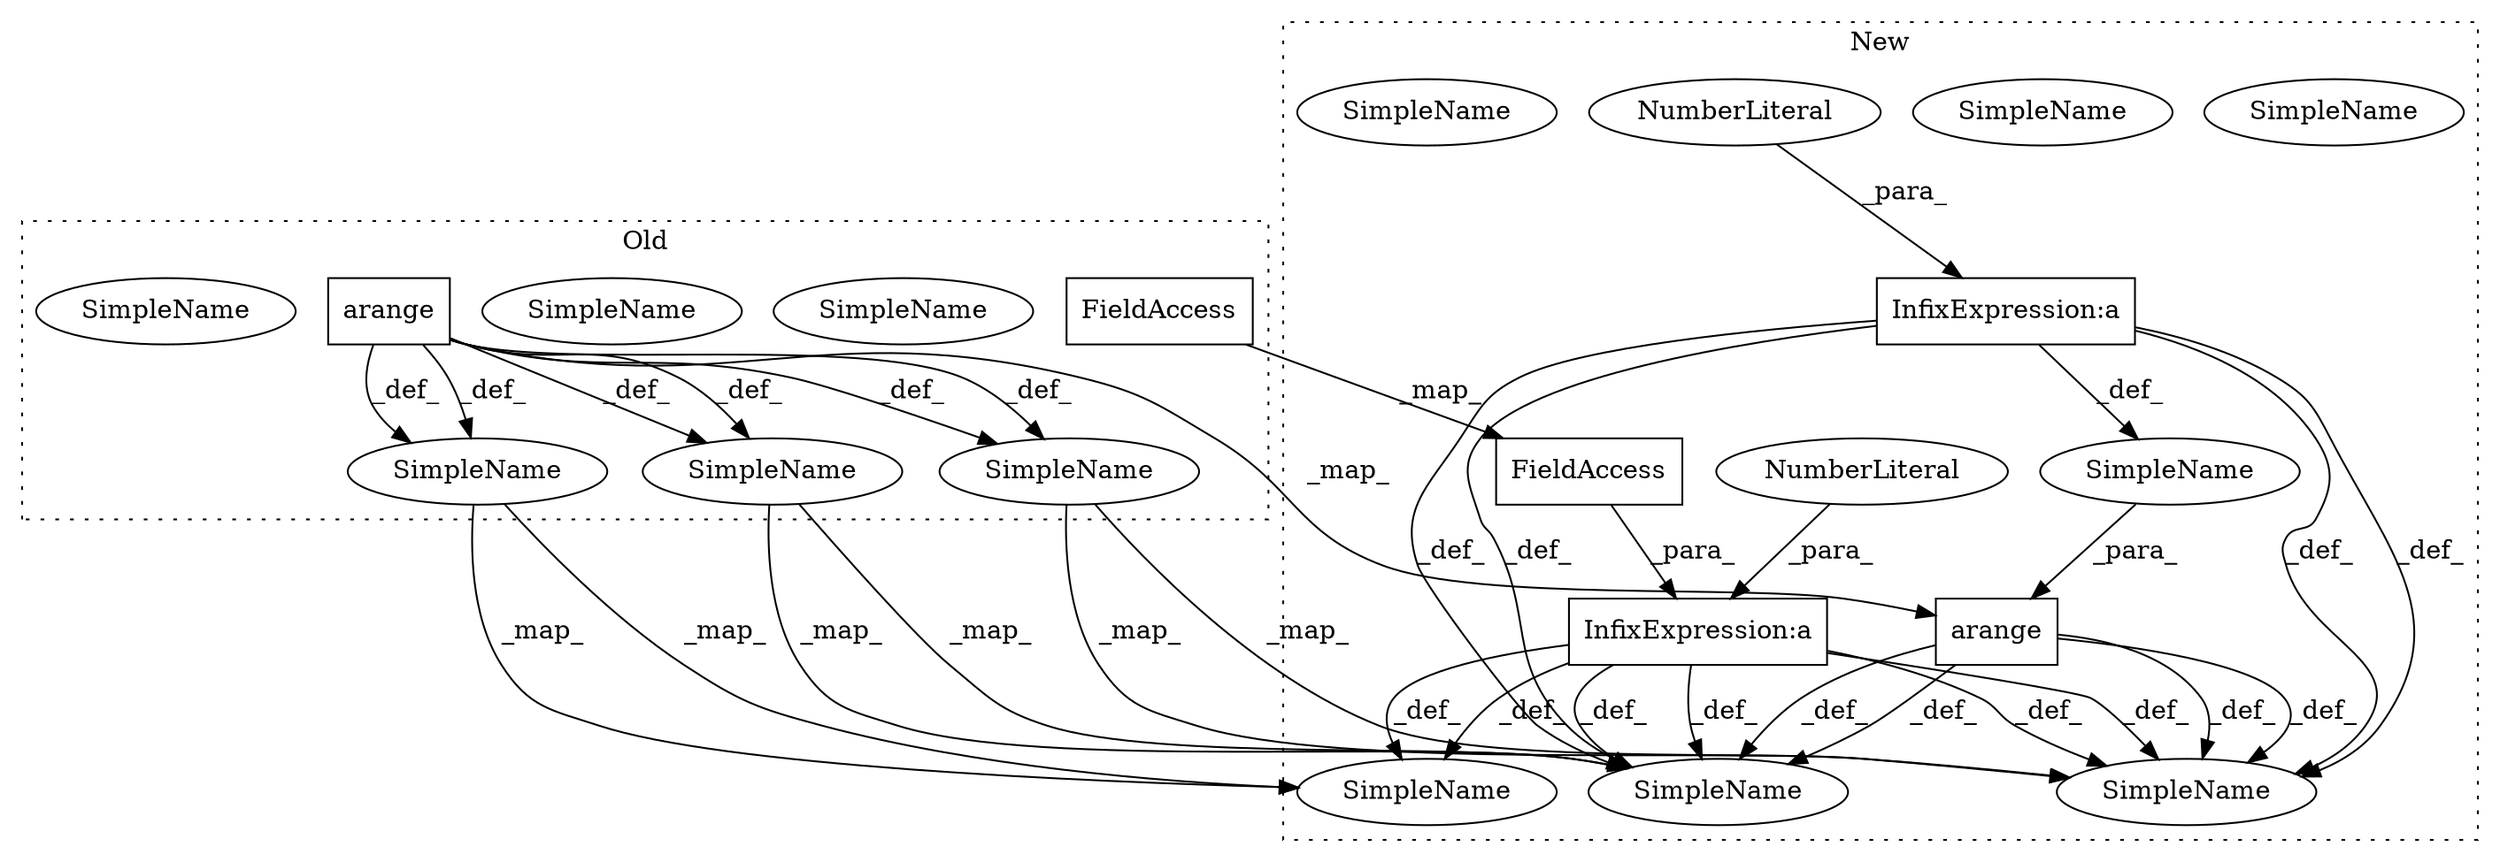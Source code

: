 digraph G {
subgraph cluster0 {
1 [label="arange" a="32" s="21221,21233" l="7,1" shape="box"];
3 [label="SimpleName" a="42" s="23088" l="7" shape="ellipse"];
6 [label="SimpleName" a="42" s="23088" l="7" shape="ellipse"];
7 [label="SimpleName" a="42" s="23160" l="5" shape="ellipse"];
10 [label="SimpleName" a="42" s="23160" l="5" shape="ellipse"];
16 [label="FieldAccess" a="22" s="22412" l="3" shape="box"];
18 [label="SimpleName" a="42" s="21213" l="7" shape="ellipse"];
21 [label="SimpleName" a="42" s="21213" l="7" shape="ellipse"];
label = "Old";
style="dotted";
}
subgraph cluster1 {
2 [label="arange" a="32" s="22427,22443" l="7,1" shape="box"];
4 [label="SimpleName" a="42" s="23116" l="7" shape="ellipse"];
5 [label="SimpleName" a="42" s="23116" l="7" shape="ellipse"];
8 [label="SimpleName" a="42" s="23188" l="5" shape="ellipse"];
9 [label="SimpleName" a="42" s="23188" l="5" shape="ellipse"];
11 [label="SimpleName" a="42" s="" l="" shape="ellipse"];
12 [label="InfixExpression:a" a="27" s="22439" l="3" shape="box"];
13 [label="NumberLiteral" a="34" s="22442" l="1" shape="ellipse"];
14 [label="InfixExpression:a" a="27" s="21253" l="3" shape="box"];
15 [label="FieldAccess" a="22" s="21250" l="3" shape="box"];
17 [label="NumberLiteral" a="34" s="21256" l="1" shape="ellipse"];
19 [label="SimpleName" a="42" s="21233" l="7" shape="ellipse"];
20 [label="SimpleName" a="42" s="21233" l="7" shape="ellipse"];
label = "New";
style="dotted";
}
1 -> 10 [label="_def_"];
1 -> 2 [label="_map_"];
1 -> 21 [label="_def_"];
1 -> 6 [label="_def_"];
1 -> 10 [label="_def_"];
1 -> 6 [label="_def_"];
1 -> 21 [label="_def_"];
2 -> 5 [label="_def_"];
2 -> 9 [label="_def_"];
2 -> 9 [label="_def_"];
2 -> 5 [label="_def_"];
6 -> 5 [label="_map_"];
6 -> 5 [label="_map_"];
10 -> 9 [label="_map_"];
10 -> 9 [label="_map_"];
11 -> 2 [label="_para_"];
12 -> 5 [label="_def_"];
12 -> 5 [label="_def_"];
12 -> 11 [label="_def_"];
12 -> 9 [label="_def_"];
12 -> 9 [label="_def_"];
13 -> 12 [label="_para_"];
14 -> 9 [label="_def_"];
14 -> 20 [label="_def_"];
14 -> 5 [label="_def_"];
14 -> 5 [label="_def_"];
14 -> 20 [label="_def_"];
14 -> 9 [label="_def_"];
15 -> 14 [label="_para_"];
16 -> 15 [label="_map_"];
17 -> 14 [label="_para_"];
21 -> 20 [label="_map_"];
21 -> 20 [label="_map_"];
}